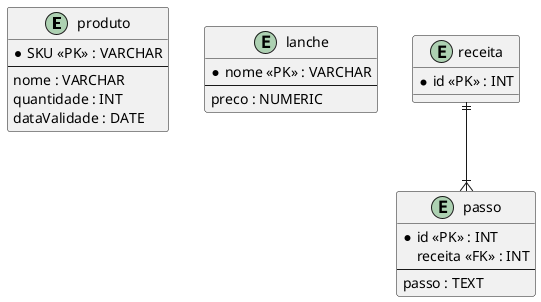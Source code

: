 @startuml holo

entity produto{
    *SKU <<PK>> : VARCHAR
    --
    nome : VARCHAR
    quantidade : INT
    dataValidade : DATE
}

entity lanche{
    *nome <<PK>> : VARCHAR
    --
    preco : NUMERIC
}

entity receita{
    *id <<PK>> : INT
}

entity passo{
    *id <<PK>> : INT
    receita <<FK>> : INT
    --
    passo : TEXT
}

receita ||--|{ passo

@enduml